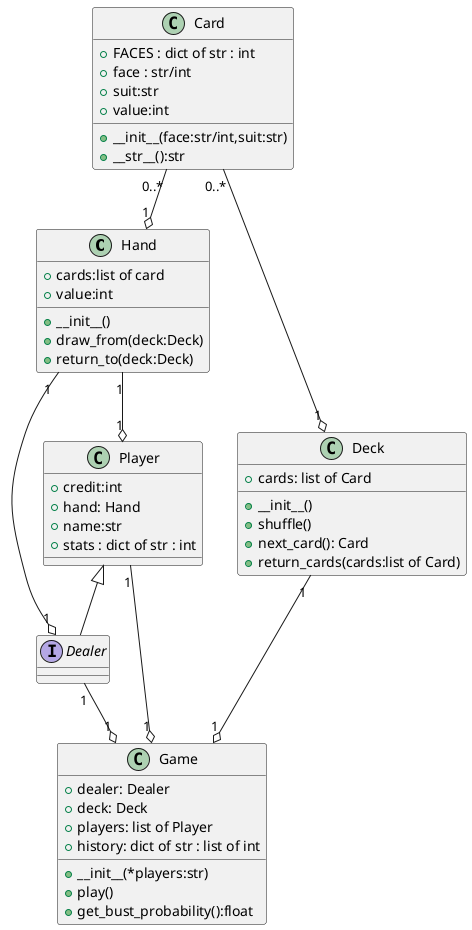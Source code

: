 @startuml
class Hand {
+cards:list of card 
+value:int
+__init__()
+draw_from(deck:Deck)
+return_to(deck:Deck)
}
class Player {
+credit:int
+hand: Hand 
+name:str 
+stats : dict of str : int 
}
interface  Dealer {}
class Game {
+dealer: Dealer
+deck: Deck
+players: list of Player 
+history: dict of str : list of int 
+__init__(*players:str)
+play()
+get_bust_probability():float
}
class Card {
+FACES : dict of str : int 
+face : str/int 
+suit:str 
+value:int
+__init__(face:str/int,suit:str)
+__str__():str
}
class Deck {
+cards: list of Card 
+__init__()
+shuffle()
+next_card(): Card
+return_cards(cards:list of Card)
}
Hand "1" --o "1" Player 
Hand "1" --o "1" Dealer  
Player "1" --o "1" Game  
Card "0..*"--o "1" Hand 
Card "0..*"--o "1" Deck 
Deck "1" --o "1" Game
Player <|-- Dealer
Dealer "1"  --o "1" Game
@enduml

